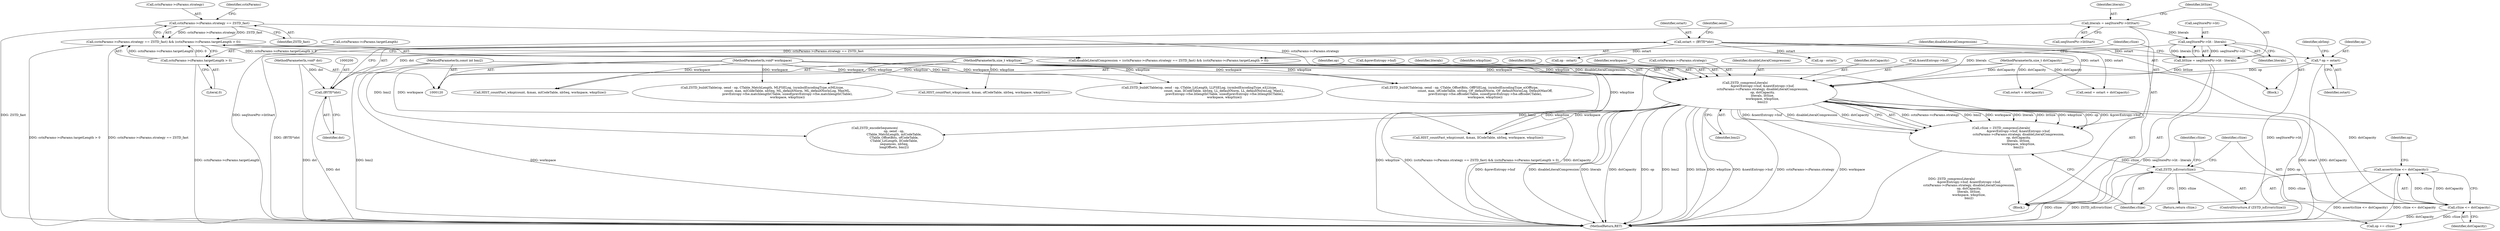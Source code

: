 digraph "0_zstd_3e5cdf1b6a85843e991d7d10f6a2567c15580da0_0@API" {
"1000296" [label="(Call,assert(cSize <= dstCapacity))"];
"1000297" [label="(Call,cSize <= dstCapacity)"];
"1000292" [label="(Call,ZSTD_isError(cSize))"];
"1000267" [label="(Call,cSize = ZSTD_compressLiterals(\n                                    &prevEntropy->huf, &nextEntropy->huf,\n                                    cctxParams->cParams.strategy, disableLiteralCompression,\n                                    op, dstCapacity,\n                                    literals, litSize,\n                                    workspace, wkspSize,\n                                    bmi2))"];
"1000269" [label="(Call,ZSTD_compressLiterals(\n                                    &prevEntropy->huf, &nextEntropy->huf,\n                                    cctxParams->cParams.strategy, disableLiteralCompression,\n                                    op, dstCapacity,\n                                    literals, litSize,\n                                    workspace, wkspSize,\n                                    bmi2))"];
"1000252" [label="(Call,cctxParams->cParams.strategy == ZSTD_fast)"];
"1000249" [label="(Call,disableLiteralCompression = (cctxParams->cParams.strategy == ZSTD_fast) && (cctxParams->cParams.targetLength > 0))"];
"1000251" [label="(Call,(cctxParams->cParams.strategy == ZSTD_fast) && (cctxParams->cParams.targetLength > 0))"];
"1000259" [label="(Call,cctxParams->cParams.targetLength > 0)"];
"1000208" [label="(Call,* op = ostart)"];
"1000197" [label="(Call,ostart = (BYTE*)dst)"];
"1000199" [label="(Call,(BYTE*)dst)"];
"1000125" [label="(MethodParameterIn,void* dst)"];
"1000126" [label="(MethodParameterIn,size_t dstCapacity)"];
"1000243" [label="(Call,seqStorePtr->lit - literals)"];
"1000235" [label="(Call,literals = seqStorePtr->litStart)"];
"1000241" [label="(Call,litSize = seqStorePtr->lit - literals)"];
"1000127" [label="(MethodParameterIn,void* workspace)"];
"1000128" [label="(MethodParameterIn,size_t wkspSize)"];
"1000129" [label="(MethodParameterIn,const int bmi2)"];
"1000204" [label="(Call,ostart + dstCapacity)"];
"1000197" [label="(Call,ostart = (BYTE*)dst)"];
"1000125" [label="(MethodParameterIn,void* dst)"];
"1000656" [label="(Call,HIST_countFast_wksp(count, &max, mlCodeTable, nbSeq, workspace, wkspSize))"];
"1000296" [label="(Call,assert(cSize <= dstCapacity))"];
"1000210" [label="(Identifier,ostart)"];
"1000284" [label="(Identifier,op)"];
"1000832" [label="(Call,op - ostart)"];
"1000203" [label="(Identifier,oend)"];
"1000270" [label="(Call,&prevEntropy->huf)"];
"1000286" [label="(Identifier,literals)"];
"1000234" [label="(Block,)"];
"1000251" [label="(Call,(cctxParams->cParams.strategy == ZSTD_fast) && (cctxParams->cParams.targetLength > 0))"];
"1000297" [label="(Call,cSize <= dstCapacity)"];
"1000291" [label="(ControlStructure,if (ZSTD_isError(cSize)))"];
"1000258" [label="(Identifier,ZSTD_fast)"];
"1000253" [label="(Call,cctxParams->cParams.strategy)"];
"1000262" [label="(Identifier,cctxParams)"];
"1000213" [label="(Identifier,nbSeq)"];
"1000202" [label="(Call,oend = ostart + dstCapacity)"];
"1000201" [label="(Identifier,dst)"];
"1000289" [label="(Identifier,wkspSize)"];
"1000409" [label="(Call,HIST_countFast_wksp(count, &max, llCodeTable, nbSeq, workspace, wkspSize))"];
"1000198" [label="(Identifier,ostart)"];
"1000236" [label="(Identifier,literals)"];
"1000723" [label="(Call,ZSTD_buildCTable(op, oend - op, CTable_MatchLength, MLFSELog, (symbolEncodingType_e)MLtype,\n                                                    count, max, mlCodeTable, nbSeq, ML_defaultNorm, ML_defaultNormLog, MaxML,\n                                                    prevEntropy->fse.matchlengthCTable, sizeof(prevEntropy->fse.matchlengthCTable),\n                                                    workspace, wkspSize))"];
"1000532" [label="(Call,HIST_countFast_wksp(count, &max, ofCodeTable, nbSeq, workspace, wkspSize))"];
"1000127" [label="(MethodParameterIn,void* workspace)"];
"1000300" [label="(Call,op += cSize)"];
"1000269" [label="(Call,ZSTD_compressLiterals(\n                                    &prevEntropy->huf, &nextEntropy->huf,\n                                    cctxParams->cParams.strategy, disableLiteralCompression,\n                                    op, dstCapacity,\n                                    literals, litSize,\n                                    workspace, wkspSize,\n                                    bmi2))"];
"1000293" [label="(Identifier,cSize)"];
"1000250" [label="(Identifier,disableLiteralCompression)"];
"1000267" [label="(Call,cSize = ZSTD_compressLiterals(\n                                    &prevEntropy->huf, &nextEntropy->huf,\n                                    cctxParams->cParams.strategy, disableLiteralCompression,\n                                    op, dstCapacity,\n                                    literals, litSize,\n                                    workspace, wkspSize,\n                                    bmi2))"];
"1000287" [label="(Identifier,litSize)"];
"1000298" [label="(Identifier,cSize)"];
"1000265" [label="(Literal,0)"];
"1000835" [label="(MethodReturn,RET)"];
"1000209" [label="(Identifier,op)"];
"1000241" [label="(Call,litSize = seqStorePtr->lit - literals)"];
"1000249" [label="(Call,disableLiteralCompression = (cctxParams->cParams.strategy == ZSTD_fast) && (cctxParams->cParams.targetLength > 0))"];
"1000129" [label="(MethodParameterIn,const int bmi2)"];
"1000292" [label="(Call,ZSTD_isError(cSize))"];
"1000295" [label="(Identifier,cSize)"];
"1000126" [label="(MethodParameterIn,size_t dstCapacity)"];
"1000260" [label="(Call,cctxParams->cParams.targetLength)"];
"1000199" [label="(Call,(BYTE*)dst)"];
"1000235" [label="(Call,literals = seqStorePtr->litStart)"];
"1000299" [label="(Identifier,dstCapacity)"];
"1000259" [label="(Call,cctxParams->cParams.targetLength > 0)"];
"1000252" [label="(Call,cctxParams->cParams.strategy == ZSTD_fast)"];
"1000288" [label="(Identifier,workspace)"];
"1000247" [label="(Identifier,literals)"];
"1000130" [label="(Block,)"];
"1000788" [label="(Call,ZSTD_encodeSequences(\n                                        op, oend - op,\n                                        CTable_MatchLength, mlCodeTable,\n                                        CTable_OffsetBits, ofCodeTable,\n                                        CTable_LitLength, llCodeTable,\n                                        sequences, nbSeq,\n                                        longOffsets, bmi2))"];
"1000242" [label="(Identifier,litSize)"];
"1000237" [label="(Call,seqStorePtr->litStart)"];
"1000301" [label="(Identifier,op)"];
"1000278" [label="(Call,cctxParams->cParams.strategy)"];
"1000283" [label="(Identifier,disableLiteralCompression)"];
"1000244" [label="(Call,seqStorePtr->lit)"];
"1000479" [label="(Call,ZSTD_buildCTable(op, oend - op, CTable_LitLength, LLFSELog, (symbolEncodingType_e)LLtype,\n                                                    count, max, llCodeTable, nbSeq, LL_defaultNorm, LL_defaultNormLog, MaxLL,\n                                                    prevEntropy->fse.litlengthCTable, sizeof(prevEntropy->fse.litlengthCTable),\n                                                    workspace, wkspSize))"];
"1000603" [label="(Call,ZSTD_buildCTable(op, oend - op, CTable_OffsetBits, OffFSELog, (symbolEncodingType_e)Offtype,\n                                                    count, max, ofCodeTable, nbSeq, OF_defaultNorm, OF_defaultNormLog, DefaultMaxOff,\n                                                    prevEntropy->fse.offcodeCTable, sizeof(prevEntropy->fse.offcodeCTable),\n                                                    workspace, wkspSize))"];
"1000208" [label="(Call,* op = ostart)"];
"1000294" [label="(Return,return cSize;)"];
"1000285" [label="(Identifier,dstCapacity)"];
"1000243" [label="(Call,seqStorePtr->lit - literals)"];
"1000268" [label="(Identifier,cSize)"];
"1000290" [label="(Identifier,bmi2)"];
"1000128" [label="(MethodParameterIn,size_t wkspSize)"];
"1000392" [label="(Call,op - ostart)"];
"1000274" [label="(Call,&nextEntropy->huf)"];
"1000296" -> "1000234"  [label="AST: "];
"1000296" -> "1000297"  [label="CFG: "];
"1000297" -> "1000296"  [label="AST: "];
"1000301" -> "1000296"  [label="CFG: "];
"1000296" -> "1000835"  [label="DDG: assert(cSize <= dstCapacity)"];
"1000296" -> "1000835"  [label="DDG: cSize <= dstCapacity"];
"1000297" -> "1000296"  [label="DDG: cSize"];
"1000297" -> "1000296"  [label="DDG: dstCapacity"];
"1000297" -> "1000299"  [label="CFG: "];
"1000298" -> "1000297"  [label="AST: "];
"1000299" -> "1000297"  [label="AST: "];
"1000297" -> "1000835"  [label="DDG: dstCapacity"];
"1000292" -> "1000297"  [label="DDG: cSize"];
"1000269" -> "1000297"  [label="DDG: dstCapacity"];
"1000126" -> "1000297"  [label="DDG: dstCapacity"];
"1000297" -> "1000300"  [label="DDG: cSize"];
"1000292" -> "1000291"  [label="AST: "];
"1000292" -> "1000293"  [label="CFG: "];
"1000293" -> "1000292"  [label="AST: "];
"1000295" -> "1000292"  [label="CFG: "];
"1000298" -> "1000292"  [label="CFG: "];
"1000292" -> "1000835"  [label="DDG: ZSTD_isError(cSize)"];
"1000292" -> "1000835"  [label="DDG: cSize"];
"1000267" -> "1000292"  [label="DDG: cSize"];
"1000292" -> "1000294"  [label="DDG: cSize"];
"1000267" -> "1000234"  [label="AST: "];
"1000267" -> "1000269"  [label="CFG: "];
"1000268" -> "1000267"  [label="AST: "];
"1000269" -> "1000267"  [label="AST: "];
"1000293" -> "1000267"  [label="CFG: "];
"1000267" -> "1000835"  [label="DDG: ZSTD_compressLiterals(\n                                    &prevEntropy->huf, &nextEntropy->huf,\n                                    cctxParams->cParams.strategy, disableLiteralCompression,\n                                    op, dstCapacity,\n                                    literals, litSize,\n                                    workspace, wkspSize,\n                                    bmi2)"];
"1000269" -> "1000267"  [label="DDG: cctxParams->cParams.strategy"];
"1000269" -> "1000267"  [label="DDG: bmi2"];
"1000269" -> "1000267"  [label="DDG: workspace"];
"1000269" -> "1000267"  [label="DDG: literals"];
"1000269" -> "1000267"  [label="DDG: litSize"];
"1000269" -> "1000267"  [label="DDG: wkspSize"];
"1000269" -> "1000267"  [label="DDG: op"];
"1000269" -> "1000267"  [label="DDG: &prevEntropy->huf"];
"1000269" -> "1000267"  [label="DDG: &nextEntropy->huf"];
"1000269" -> "1000267"  [label="DDG: disableLiteralCompression"];
"1000269" -> "1000267"  [label="DDG: dstCapacity"];
"1000269" -> "1000290"  [label="CFG: "];
"1000270" -> "1000269"  [label="AST: "];
"1000274" -> "1000269"  [label="AST: "];
"1000278" -> "1000269"  [label="AST: "];
"1000283" -> "1000269"  [label="AST: "];
"1000284" -> "1000269"  [label="AST: "];
"1000285" -> "1000269"  [label="AST: "];
"1000286" -> "1000269"  [label="AST: "];
"1000287" -> "1000269"  [label="AST: "];
"1000288" -> "1000269"  [label="AST: "];
"1000289" -> "1000269"  [label="AST: "];
"1000290" -> "1000269"  [label="AST: "];
"1000269" -> "1000835"  [label="DDG: literals"];
"1000269" -> "1000835"  [label="DDG: dstCapacity"];
"1000269" -> "1000835"  [label="DDG: op"];
"1000269" -> "1000835"  [label="DDG: bmi2"];
"1000269" -> "1000835"  [label="DDG: litSize"];
"1000269" -> "1000835"  [label="DDG: wkspSize"];
"1000269" -> "1000835"  [label="DDG: &nextEntropy->huf"];
"1000269" -> "1000835"  [label="DDG: cctxParams->cParams.strategy"];
"1000269" -> "1000835"  [label="DDG: workspace"];
"1000269" -> "1000835"  [label="DDG: &prevEntropy->huf"];
"1000269" -> "1000835"  [label="DDG: disableLiteralCompression"];
"1000252" -> "1000269"  [label="DDG: cctxParams->cParams.strategy"];
"1000249" -> "1000269"  [label="DDG: disableLiteralCompression"];
"1000208" -> "1000269"  [label="DDG: op"];
"1000126" -> "1000269"  [label="DDG: dstCapacity"];
"1000243" -> "1000269"  [label="DDG: literals"];
"1000241" -> "1000269"  [label="DDG: litSize"];
"1000127" -> "1000269"  [label="DDG: workspace"];
"1000128" -> "1000269"  [label="DDG: wkspSize"];
"1000129" -> "1000269"  [label="DDG: bmi2"];
"1000269" -> "1000300"  [label="DDG: op"];
"1000269" -> "1000409"  [label="DDG: workspace"];
"1000269" -> "1000409"  [label="DDG: wkspSize"];
"1000269" -> "1000788"  [label="DDG: bmi2"];
"1000252" -> "1000251"  [label="AST: "];
"1000252" -> "1000258"  [label="CFG: "];
"1000253" -> "1000252"  [label="AST: "];
"1000258" -> "1000252"  [label="AST: "];
"1000262" -> "1000252"  [label="CFG: "];
"1000251" -> "1000252"  [label="CFG: "];
"1000252" -> "1000835"  [label="DDG: ZSTD_fast"];
"1000252" -> "1000251"  [label="DDG: cctxParams->cParams.strategy"];
"1000252" -> "1000251"  [label="DDG: ZSTD_fast"];
"1000249" -> "1000234"  [label="AST: "];
"1000249" -> "1000251"  [label="CFG: "];
"1000250" -> "1000249"  [label="AST: "];
"1000251" -> "1000249"  [label="AST: "];
"1000268" -> "1000249"  [label="CFG: "];
"1000249" -> "1000835"  [label="DDG: (cctxParams->cParams.strategy == ZSTD_fast) && (cctxParams->cParams.targetLength > 0)"];
"1000251" -> "1000249"  [label="DDG: cctxParams->cParams.strategy == ZSTD_fast"];
"1000251" -> "1000249"  [label="DDG: cctxParams->cParams.targetLength > 0"];
"1000251" -> "1000259"  [label="CFG: "];
"1000259" -> "1000251"  [label="AST: "];
"1000251" -> "1000835"  [label="DDG: cctxParams->cParams.targetLength > 0"];
"1000251" -> "1000835"  [label="DDG: cctxParams->cParams.strategy == ZSTD_fast"];
"1000259" -> "1000251"  [label="DDG: cctxParams->cParams.targetLength"];
"1000259" -> "1000251"  [label="DDG: 0"];
"1000259" -> "1000265"  [label="CFG: "];
"1000260" -> "1000259"  [label="AST: "];
"1000265" -> "1000259"  [label="AST: "];
"1000259" -> "1000835"  [label="DDG: cctxParams->cParams.targetLength"];
"1000208" -> "1000130"  [label="AST: "];
"1000208" -> "1000210"  [label="CFG: "];
"1000209" -> "1000208"  [label="AST: "];
"1000210" -> "1000208"  [label="AST: "];
"1000213" -> "1000208"  [label="CFG: "];
"1000208" -> "1000835"  [label="DDG: ostart"];
"1000197" -> "1000208"  [label="DDG: ostart"];
"1000197" -> "1000130"  [label="AST: "];
"1000197" -> "1000199"  [label="CFG: "];
"1000198" -> "1000197"  [label="AST: "];
"1000199" -> "1000197"  [label="AST: "];
"1000203" -> "1000197"  [label="CFG: "];
"1000197" -> "1000835"  [label="DDG: (BYTE*)dst"];
"1000199" -> "1000197"  [label="DDG: dst"];
"1000197" -> "1000202"  [label="DDG: ostart"];
"1000197" -> "1000204"  [label="DDG: ostart"];
"1000197" -> "1000392"  [label="DDG: ostart"];
"1000197" -> "1000832"  [label="DDG: ostart"];
"1000199" -> "1000201"  [label="CFG: "];
"1000200" -> "1000199"  [label="AST: "];
"1000201" -> "1000199"  [label="AST: "];
"1000199" -> "1000835"  [label="DDG: dst"];
"1000125" -> "1000199"  [label="DDG: dst"];
"1000125" -> "1000120"  [label="AST: "];
"1000125" -> "1000835"  [label="DDG: dst"];
"1000126" -> "1000120"  [label="AST: "];
"1000126" -> "1000835"  [label="DDG: dstCapacity"];
"1000126" -> "1000202"  [label="DDG: dstCapacity"];
"1000126" -> "1000204"  [label="DDG: dstCapacity"];
"1000243" -> "1000241"  [label="AST: "];
"1000243" -> "1000247"  [label="CFG: "];
"1000244" -> "1000243"  [label="AST: "];
"1000247" -> "1000243"  [label="AST: "];
"1000241" -> "1000243"  [label="CFG: "];
"1000243" -> "1000835"  [label="DDG: seqStorePtr->lit"];
"1000243" -> "1000241"  [label="DDG: seqStorePtr->lit"];
"1000243" -> "1000241"  [label="DDG: literals"];
"1000235" -> "1000243"  [label="DDG: literals"];
"1000235" -> "1000234"  [label="AST: "];
"1000235" -> "1000237"  [label="CFG: "];
"1000236" -> "1000235"  [label="AST: "];
"1000237" -> "1000235"  [label="AST: "];
"1000242" -> "1000235"  [label="CFG: "];
"1000235" -> "1000835"  [label="DDG: seqStorePtr->litStart"];
"1000241" -> "1000234"  [label="AST: "];
"1000242" -> "1000241"  [label="AST: "];
"1000250" -> "1000241"  [label="CFG: "];
"1000241" -> "1000835"  [label="DDG: seqStorePtr->lit - literals"];
"1000127" -> "1000120"  [label="AST: "];
"1000127" -> "1000835"  [label="DDG: workspace"];
"1000127" -> "1000409"  [label="DDG: workspace"];
"1000127" -> "1000479"  [label="DDG: workspace"];
"1000127" -> "1000532"  [label="DDG: workspace"];
"1000127" -> "1000603"  [label="DDG: workspace"];
"1000127" -> "1000656"  [label="DDG: workspace"];
"1000127" -> "1000723"  [label="DDG: workspace"];
"1000128" -> "1000120"  [label="AST: "];
"1000128" -> "1000835"  [label="DDG: wkspSize"];
"1000128" -> "1000409"  [label="DDG: wkspSize"];
"1000128" -> "1000479"  [label="DDG: wkspSize"];
"1000128" -> "1000532"  [label="DDG: wkspSize"];
"1000128" -> "1000603"  [label="DDG: wkspSize"];
"1000128" -> "1000656"  [label="DDG: wkspSize"];
"1000128" -> "1000723"  [label="DDG: wkspSize"];
"1000129" -> "1000120"  [label="AST: "];
"1000129" -> "1000835"  [label="DDG: bmi2"];
"1000129" -> "1000788"  [label="DDG: bmi2"];
}
